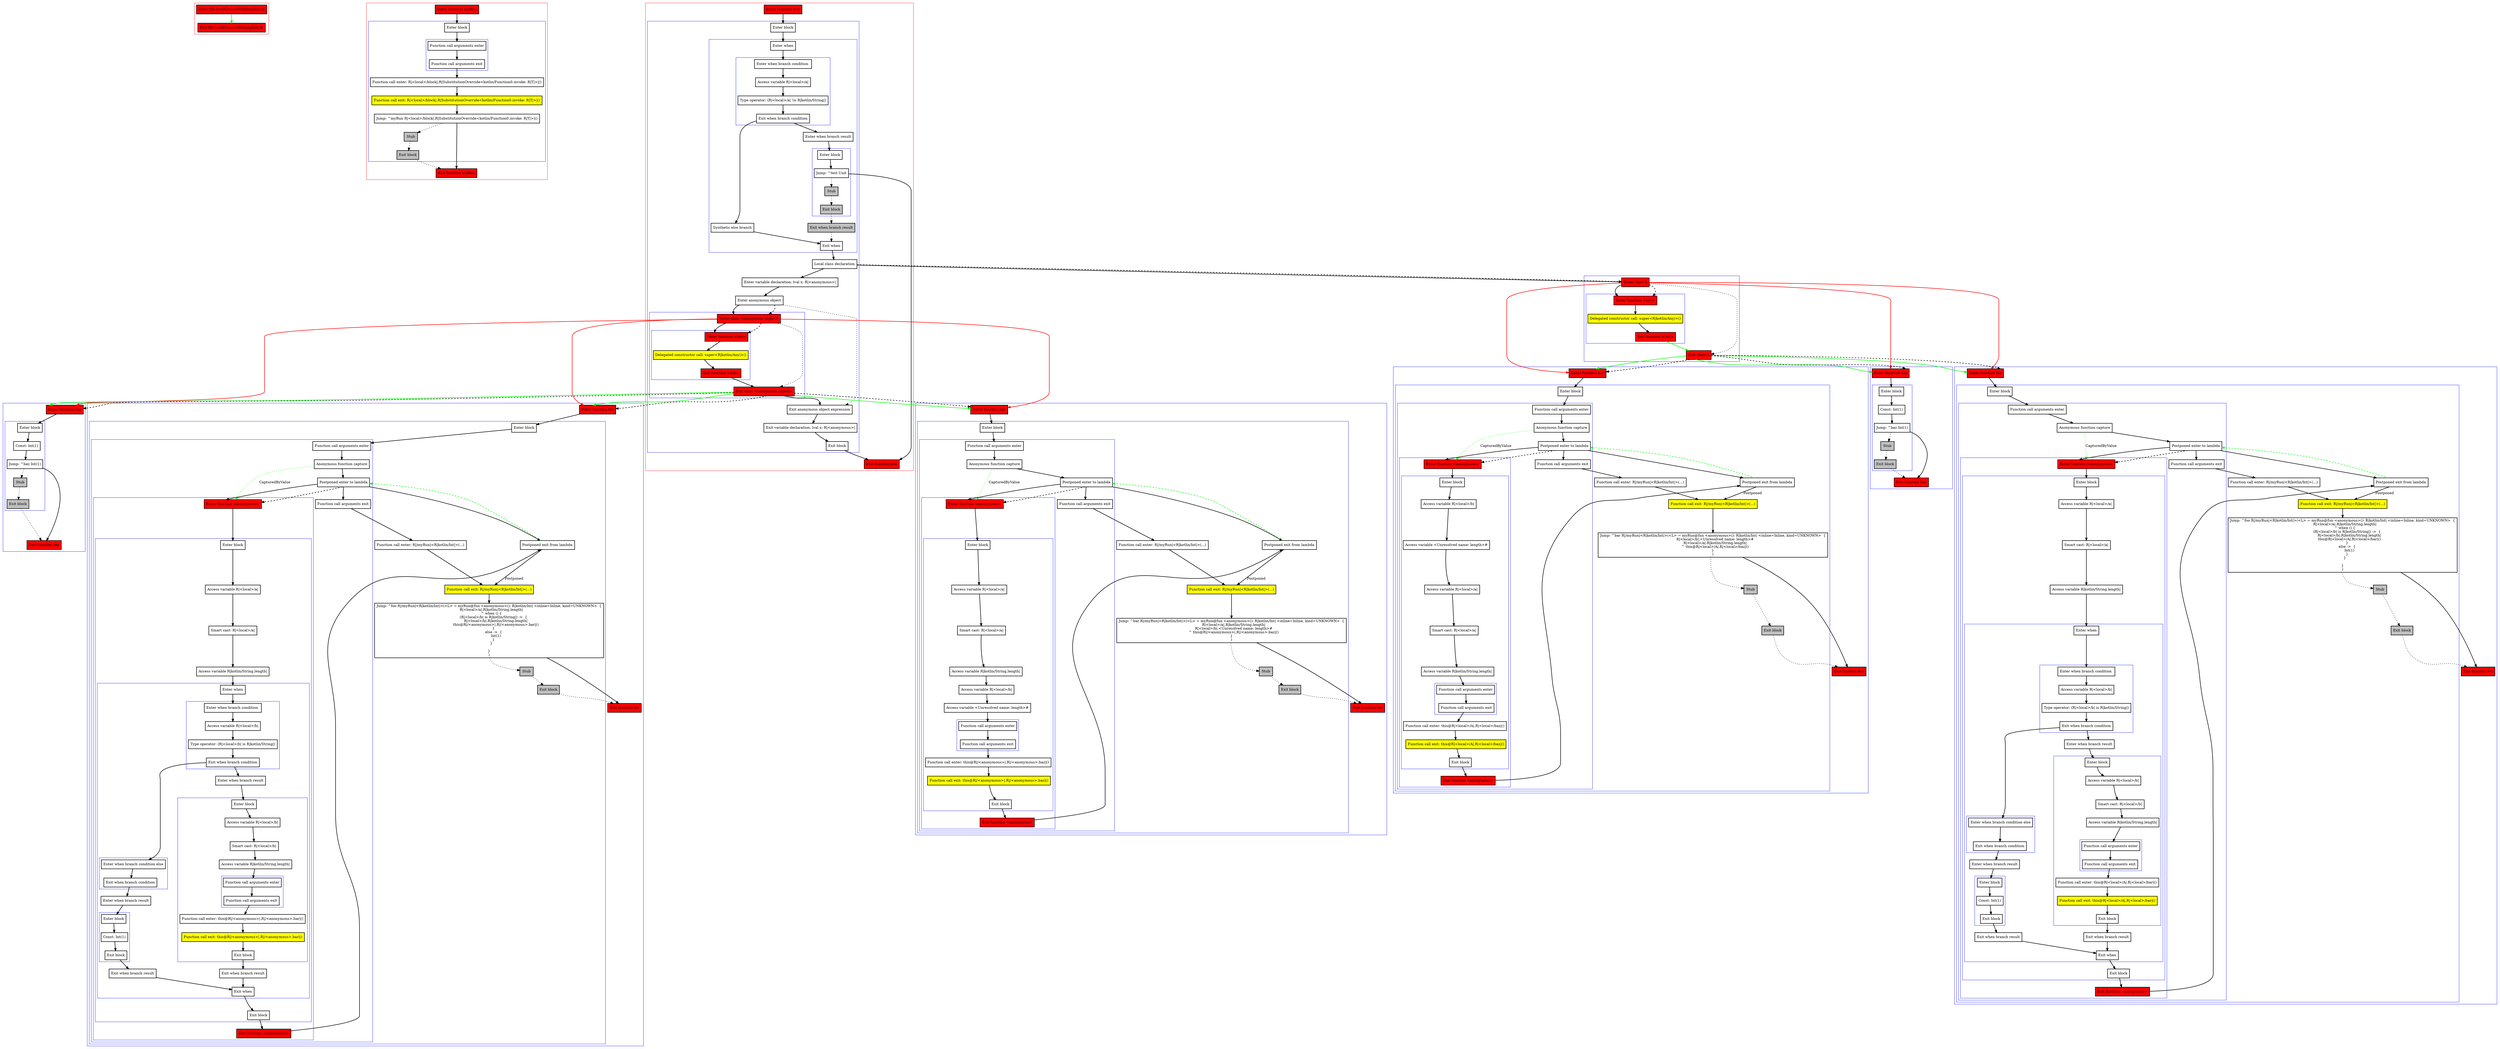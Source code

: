 digraph localClassesWithImplicit_kt {
    graph [nodesep=3]
    node [shape=box penwidth=2]
    edge [penwidth=2]

    subgraph cluster_0 {
        color=red
        0 [label="Enter file localClassesWithImplicit.kt" style="filled" fillcolor=red];
        1 [label="Exit file localClassesWithImplicit.kt" style="filled" fillcolor=red];
    }
    0 -> {1} [color=green];

    subgraph cluster_1 {
        color=red
        2 [label="Enter function myRun" style="filled" fillcolor=red];
        subgraph cluster_2 {
            color=blue
            3 [label="Enter block"];
            subgraph cluster_3 {
                color=blue
                4 [label="Function call arguments enter"];
                5 [label="Function call arguments exit"];
            }
            6 [label="Function call enter: R|<local>/block|.R|SubstitutionOverride<kotlin/Function0.invoke: R|T|>|()"];
            7 [label="Function call exit: R|<local>/block|.R|SubstitutionOverride<kotlin/Function0.invoke: R|T|>|()" style="filled" fillcolor=yellow];
            8 [label="Jump: ^myRun R|<local>/block|.R|SubstitutionOverride<kotlin/Function0.invoke: R|T|>|()"];
            9 [label="Stub" style="filled" fillcolor=gray];
            10 [label="Exit block" style="filled" fillcolor=gray];
        }
        11 [label="Exit function myRun" style="filled" fillcolor=red];
    }
    2 -> {3};
    3 -> {4};
    4 -> {5};
    5 -> {6};
    6 -> {7};
    7 -> {8};
    8 -> {11};
    8 -> {9} [style=dotted];
    9 -> {10} [style=dotted];
    10 -> {11} [style=dotted];

    subgraph cluster_4 {
        color=red
        12 [label="Enter function test" style="filled" fillcolor=red];
        subgraph cluster_5 {
            color=blue
            13 [label="Enter block"];
            subgraph cluster_6 {
                color=blue
                14 [label="Enter when"];
                subgraph cluster_7 {
                    color=blue
                    15 [label="Enter when branch condition "];
                    16 [label="Access variable R|<local>/a|"];
                    17 [label="Type operator: (R|<local>/a| !is R|kotlin/String|)"];
                    18 [label="Exit when branch condition"];
                }
                19 [label="Synthetic else branch"];
                20 [label="Enter when branch result"];
                subgraph cluster_8 {
                    color=blue
                    21 [label="Enter block"];
                    22 [label="Jump: ^test Unit"];
                    23 [label="Stub" style="filled" fillcolor=gray];
                    24 [label="Exit block" style="filled" fillcolor=gray];
                }
                25 [label="Exit when branch result" style="filled" fillcolor=gray];
                26 [label="Exit when"];
            }
            27 [label="Local class declaration"];
            28 [label="Enter variable declaration: lval x: R|<anonymous>|"];
            29 [label="Enter anonymous object"];
            subgraph cluster_9 {
                color=blue
                30 [label="Enter class <anonymous object>" style="filled" fillcolor=red];
                subgraph cluster_10 {
                    color=blue
                    31 [label="Enter function <init>" style="filled" fillcolor=red];
                    32 [label="Delegated constructor call: super<R|kotlin/Any|>()" style="filled" fillcolor=yellow];
                    33 [label="Exit function <init>" style="filled" fillcolor=red];
                }
                34 [label="Exit class <anonymous object>" style="filled" fillcolor=red];
            }
            35 [label="Exit anonymous object expression"];
            36 [label="Exit variable declaration: lval x: R|<anonymous>|"];
            37 [label="Exit block"];
        }
        38 [label="Exit function test" style="filled" fillcolor=red];
    }
    subgraph cluster_11 {
        color=blue
        39 [label="Enter function baz" style="filled" fillcolor=red];
        subgraph cluster_12 {
            color=blue
            40 [label="Enter block"];
            41 [label="Const: Int(1)"];
            42 [label="Jump: ^baz Int(1)"];
            43 [label="Stub" style="filled" fillcolor=gray];
            44 [label="Exit block" style="filled" fillcolor=gray];
        }
        45 [label="Exit function baz" style="filled" fillcolor=red];
    }
    subgraph cluster_13 {
        color=blue
        46 [label="Enter function bar" style="filled" fillcolor=red];
        subgraph cluster_14 {
            color=blue
            47 [label="Enter block"];
            subgraph cluster_15 {
                color=blue
                48 [label="Function call arguments enter"];
                49 [label="Anonymous function capture"];
                50 [label="Postponed enter to lambda"];
                subgraph cluster_16 {
                    color=blue
                    51 [label="Enter function <anonymous>" style="filled" fillcolor=red];
                    subgraph cluster_17 {
                        color=blue
                        52 [label="Enter block"];
                        53 [label="Access variable R|<local>/a|"];
                        54 [label="Smart cast: R|<local>/a|"];
                        55 [label="Access variable R|kotlin/String.length|"];
                        56 [label="Access variable R|<local>/b|"];
                        57 [label="Access variable <Unresolved name: length>#"];
                        subgraph cluster_18 {
                            color=blue
                            58 [label="Function call arguments enter"];
                            59 [label="Function call arguments exit"];
                        }
                        60 [label="Function call enter: this@R|/<anonymous>|.R|/<anonymous>.baz|()"];
                        61 [label="Function call exit: this@R|/<anonymous>|.R|/<anonymous>.baz|()" style="filled" fillcolor=yellow];
                        62 [label="Exit block"];
                    }
                    63 [label="Exit function <anonymous>" style="filled" fillcolor=red];
                }
                64 [label="Function call arguments exit"];
            }
            65 [label="Function call enter: R|/myRun|<R|kotlin/Int|>(...)"];
            66 [label="Postponed exit from lambda"];
            67 [label="Function call exit: R|/myRun|<R|kotlin/Int|>(...)" style="filled" fillcolor=yellow];
            68 [label="Jump: ^bar R|/myRun|<R|kotlin/Int|>(<L> = myRun@fun <anonymous>(): R|kotlin/Int| <inline=Inline, kind=UNKNOWN>  {
    R|<local>/a|.R|kotlin/String.length|
    R|<local>/b|.<Unresolved name: length>#
    ^ this@R|/<anonymous>|.R|/<anonymous>.baz|()
}
)"];
            69 [label="Stub" style="filled" fillcolor=gray];
            70 [label="Exit block" style="filled" fillcolor=gray];
        }
        71 [label="Exit function bar" style="filled" fillcolor=red];
    }
    subgraph cluster_19 {
        color=blue
        72 [label="Enter function foo" style="filled" fillcolor=red];
        subgraph cluster_20 {
            color=blue
            73 [label="Enter block"];
            subgraph cluster_21 {
                color=blue
                74 [label="Function call arguments enter"];
                75 [label="Anonymous function capture"];
                76 [label="Postponed enter to lambda"];
                subgraph cluster_22 {
                    color=blue
                    77 [label="Enter function <anonymous>" style="filled" fillcolor=red];
                    subgraph cluster_23 {
                        color=blue
                        78 [label="Enter block"];
                        79 [label="Access variable R|<local>/a|"];
                        80 [label="Smart cast: R|<local>/a|"];
                        81 [label="Access variable R|kotlin/String.length|"];
                        subgraph cluster_24 {
                            color=blue
                            82 [label="Enter when"];
                            subgraph cluster_25 {
                                color=blue
                                83 [label="Enter when branch condition "];
                                84 [label="Access variable R|<local>/b|"];
                                85 [label="Type operator: (R|<local>/b| is R|kotlin/String|)"];
                                86 [label="Exit when branch condition"];
                            }
                            subgraph cluster_26 {
                                color=blue
                                87 [label="Enter when branch condition else"];
                                88 [label="Exit when branch condition"];
                            }
                            89 [label="Enter when branch result"];
                            subgraph cluster_27 {
                                color=blue
                                90 [label="Enter block"];
                                91 [label="Const: Int(1)"];
                                92 [label="Exit block"];
                            }
                            93 [label="Exit when branch result"];
                            94 [label="Enter when branch result"];
                            subgraph cluster_28 {
                                color=blue
                                95 [label="Enter block"];
                                96 [label="Access variable R|<local>/b|"];
                                97 [label="Smart cast: R|<local>/b|"];
                                98 [label="Access variable R|kotlin/String.length|"];
                                subgraph cluster_29 {
                                    color=blue
                                    99 [label="Function call arguments enter"];
                                    100 [label="Function call arguments exit"];
                                }
                                101 [label="Function call enter: this@R|/<anonymous>|.R|/<anonymous>.bar|()"];
                                102 [label="Function call exit: this@R|/<anonymous>|.R|/<anonymous>.bar|()" style="filled" fillcolor=yellow];
                                103 [label="Exit block"];
                            }
                            104 [label="Exit when branch result"];
                            105 [label="Exit when"];
                        }
                        106 [label="Exit block"];
                    }
                    107 [label="Exit function <anonymous>" style="filled" fillcolor=red];
                }
                108 [label="Function call arguments exit"];
            }
            109 [label="Function call enter: R|/myRun|<R|kotlin/Int|>(...)"];
            110 [label="Postponed exit from lambda"];
            111 [label="Function call exit: R|/myRun|<R|kotlin/Int|>(...)" style="filled" fillcolor=yellow];
            112 [label="Jump: ^foo R|/myRun|<R|kotlin/Int|>(<L> = myRun@fun <anonymous>(): R|kotlin/Int| <inline=Inline, kind=UNKNOWN>  {
    R|<local>/a|.R|kotlin/String.length|
    ^ when () {
        (R|<local>/b| is R|kotlin/String|) ->  {
            R|<local>/b|.R|kotlin/String.length|
            this@R|/<anonymous>|.R|/<anonymous>.bar|()
        }
        else ->  {
            Int(1)
        }
    }

}
)"];
            113 [label="Stub" style="filled" fillcolor=gray];
            114 [label="Exit block" style="filled" fillcolor=gray];
        }
        115 [label="Exit function foo" style="filled" fillcolor=red];
    }
    subgraph cluster_30 {
        color=blue
        116 [label="Enter class A" style="filled" fillcolor=red];
        subgraph cluster_31 {
            color=blue
            117 [label="Enter function <init>" style="filled" fillcolor=red];
            118 [label="Delegated constructor call: super<R|kotlin/Any|>()" style="filled" fillcolor=yellow];
            119 [label="Exit function <init>" style="filled" fillcolor=red];
        }
        120 [label="Exit class A" style="filled" fillcolor=red];
    }
    subgraph cluster_32 {
        color=blue
        121 [label="Enter function baz" style="filled" fillcolor=red];
        subgraph cluster_33 {
            color=blue
            122 [label="Enter block"];
            123 [label="Const: Int(1)"];
            124 [label="Jump: ^baz Int(1)"];
            125 [label="Stub" style="filled" fillcolor=gray];
            126 [label="Exit block" style="filled" fillcolor=gray];
        }
        127 [label="Exit function baz" style="filled" fillcolor=red];
    }
    subgraph cluster_34 {
        color=blue
        128 [label="Enter function bar" style="filled" fillcolor=red];
        subgraph cluster_35 {
            color=blue
            129 [label="Enter block"];
            subgraph cluster_36 {
                color=blue
                130 [label="Function call arguments enter"];
                131 [label="Anonymous function capture"];
                132 [label="Postponed enter to lambda"];
                subgraph cluster_37 {
                    color=blue
                    133 [label="Enter function <anonymous>" style="filled" fillcolor=red];
                    subgraph cluster_38 {
                        color=blue
                        134 [label="Enter block"];
                        135 [label="Access variable R|<local>/b|"];
                        136 [label="Access variable <Unresolved name: length>#"];
                        137 [label="Access variable R|<local>/a|"];
                        138 [label="Smart cast: R|<local>/a|"];
                        139 [label="Access variable R|kotlin/String.length|"];
                        subgraph cluster_39 {
                            color=blue
                            140 [label="Function call arguments enter"];
                            141 [label="Function call arguments exit"];
                        }
                        142 [label="Function call enter: this@R|<local>/A|.R|<local>/baz|()"];
                        143 [label="Function call exit: this@R|<local>/A|.R|<local>/baz|()" style="filled" fillcolor=yellow];
                        144 [label="Exit block"];
                    }
                    145 [label="Exit function <anonymous>" style="filled" fillcolor=red];
                }
                146 [label="Function call arguments exit"];
            }
            147 [label="Function call enter: R|/myRun|<R|kotlin/Int|>(...)"];
            148 [label="Postponed exit from lambda"];
            149 [label="Function call exit: R|/myRun|<R|kotlin/Int|>(...)" style="filled" fillcolor=yellow];
            150 [label="Jump: ^bar R|/myRun|<R|kotlin/Int|>(<L> = myRun@fun <anonymous>(): R|kotlin/Int| <inline=Inline, kind=UNKNOWN>  {
    R|<local>/b|.<Unresolved name: length>#
    R|<local>/a|.R|kotlin/String.length|
    ^ this@R|<local>/A|.R|<local>/baz|()
}
)"];
            151 [label="Stub" style="filled" fillcolor=gray];
            152 [label="Exit block" style="filled" fillcolor=gray];
        }
        153 [label="Exit function bar" style="filled" fillcolor=red];
    }
    subgraph cluster_40 {
        color=blue
        154 [label="Enter function foo" style="filled" fillcolor=red];
        subgraph cluster_41 {
            color=blue
            155 [label="Enter block"];
            subgraph cluster_42 {
                color=blue
                156 [label="Function call arguments enter"];
                157 [label="Anonymous function capture"];
                158 [label="Postponed enter to lambda"];
                subgraph cluster_43 {
                    color=blue
                    159 [label="Enter function <anonymous>" style="filled" fillcolor=red];
                    subgraph cluster_44 {
                        color=blue
                        160 [label="Enter block"];
                        161 [label="Access variable R|<local>/a|"];
                        162 [label="Smart cast: R|<local>/a|"];
                        163 [label="Access variable R|kotlin/String.length|"];
                        subgraph cluster_45 {
                            color=blue
                            164 [label="Enter when"];
                            subgraph cluster_46 {
                                color=blue
                                165 [label="Enter when branch condition "];
                                166 [label="Access variable R|<local>/b|"];
                                167 [label="Type operator: (R|<local>/b| is R|kotlin/String|)"];
                                168 [label="Exit when branch condition"];
                            }
                            subgraph cluster_47 {
                                color=blue
                                169 [label="Enter when branch condition else"];
                                170 [label="Exit when branch condition"];
                            }
                            171 [label="Enter when branch result"];
                            subgraph cluster_48 {
                                color=blue
                                172 [label="Enter block"];
                                173 [label="Const: Int(1)"];
                                174 [label="Exit block"];
                            }
                            175 [label="Exit when branch result"];
                            176 [label="Enter when branch result"];
                            subgraph cluster_49 {
                                color=blue
                                177 [label="Enter block"];
                                178 [label="Access variable R|<local>/b|"];
                                179 [label="Smart cast: R|<local>/b|"];
                                180 [label="Access variable R|kotlin/String.length|"];
                                subgraph cluster_50 {
                                    color=blue
                                    181 [label="Function call arguments enter"];
                                    182 [label="Function call arguments exit"];
                                }
                                183 [label="Function call enter: this@R|<local>/A|.R|<local>/bar|()"];
                                184 [label="Function call exit: this@R|<local>/A|.R|<local>/bar|()" style="filled" fillcolor=yellow];
                                185 [label="Exit block"];
                            }
                            186 [label="Exit when branch result"];
                            187 [label="Exit when"];
                        }
                        188 [label="Exit block"];
                    }
                    189 [label="Exit function <anonymous>" style="filled" fillcolor=red];
                }
                190 [label="Function call arguments exit"];
            }
            191 [label="Function call enter: R|/myRun|<R|kotlin/Int|>(...)"];
            192 [label="Postponed exit from lambda"];
            193 [label="Function call exit: R|/myRun|<R|kotlin/Int|>(...)" style="filled" fillcolor=yellow];
            194 [label="Jump: ^foo R|/myRun|<R|kotlin/Int|>(<L> = myRun@fun <anonymous>(): R|kotlin/Int| <inline=Inline, kind=UNKNOWN>  {
    R|<local>/a|.R|kotlin/String.length|
    ^ when () {
        (R|<local>/b| is R|kotlin/String|) ->  {
            R|<local>/b|.R|kotlin/String.length|
            this@R|<local>/A|.R|<local>/bar|()
        }
        else ->  {
            Int(1)
        }
    }

}
)"];
            195 [label="Stub" style="filled" fillcolor=gray];
            196 [label="Exit block" style="filled" fillcolor=gray];
        }
        197 [label="Exit function foo" style="filled" fillcolor=red];
    }
    12 -> {13};
    13 -> {14};
    14 -> {15};
    15 -> {16};
    16 -> {17};
    17 -> {18};
    18 -> {19 20};
    19 -> {26};
    20 -> {21};
    21 -> {22};
    22 -> {38};
    22 -> {23} [style=dotted];
    23 -> {24} [style=dotted];
    24 -> {25} [style=dotted];
    25 -> {26} [style=dotted];
    26 -> {27};
    27 -> {28 116};
    27 -> {116} [style=dashed];
    28 -> {29};
    29 -> {30};
    29 -> {35} [style=dotted];
    29 -> {30} [style=dashed];
    30 -> {31};
    30 -> {39 46 72} [color=red];
    30 -> {34} [style=dotted];
    30 -> {31} [style=dashed];
    31 -> {32};
    32 -> {33};
    33 -> {34};
    34 -> {35};
    34 -> {39 46 72} [color=green];
    34 -> {39 46 72} [style=dashed];
    35 -> {36};
    36 -> {37};
    37 -> {38};
    39 -> {40};
    40 -> {41};
    41 -> {42};
    42 -> {45};
    42 -> {43} [style=dotted];
    43 -> {44} [style=dotted];
    44 -> {45} [style=dotted];
    46 -> {47};
    47 -> {48};
    48 -> {49};
    49 -> {50};
    49 -> {51} [color=green style=dotted label="CapturedByValue"];
    50 -> {51 64 66};
    50 -> {51} [style=dashed];
    51 -> {52};
    52 -> {53};
    53 -> {54};
    54 -> {55};
    55 -> {56};
    56 -> {57};
    57 -> {58};
    58 -> {59};
    59 -> {60};
    60 -> {61};
    61 -> {62};
    62 -> {63};
    63 -> {66};
    64 -> {65};
    65 -> {67};
    66 -> {50} [color=green style=dashed];
    66 -> {67} [label="Postponed"];
    67 -> {68};
    68 -> {71};
    68 -> {69} [style=dotted];
    69 -> {70} [style=dotted];
    70 -> {71} [style=dotted];
    72 -> {73};
    73 -> {74};
    74 -> {75};
    75 -> {76};
    75 -> {77} [color=green style=dotted label="CapturedByValue"];
    76 -> {77 108 110};
    76 -> {77} [style=dashed];
    77 -> {78};
    78 -> {79};
    79 -> {80};
    80 -> {81};
    81 -> {82};
    82 -> {83};
    83 -> {84};
    84 -> {85};
    85 -> {86};
    86 -> {87 94};
    87 -> {88};
    88 -> {89};
    89 -> {90};
    90 -> {91};
    91 -> {92};
    92 -> {93};
    93 -> {105};
    94 -> {95};
    95 -> {96};
    96 -> {97};
    97 -> {98};
    98 -> {99};
    99 -> {100};
    100 -> {101};
    101 -> {102};
    102 -> {103};
    103 -> {104};
    104 -> {105};
    105 -> {106};
    106 -> {107};
    107 -> {110};
    108 -> {109};
    109 -> {111};
    110 -> {76} [color=green style=dashed];
    110 -> {111} [label="Postponed"];
    111 -> {112};
    112 -> {115};
    112 -> {113} [style=dotted];
    113 -> {114} [style=dotted];
    114 -> {115} [style=dotted];
    116 -> {117};
    116 -> {121 128 154} [color=red];
    116 -> {120} [style=dotted];
    116 -> {117} [style=dashed];
    117 -> {118};
    118 -> {119};
    119 -> {120} [color=green];
    120 -> {121 128 154} [color=green];
    120 -> {121 128 154} [style=dashed];
    121 -> {122};
    122 -> {123};
    123 -> {124};
    124 -> {127};
    124 -> {125} [style=dotted];
    125 -> {126} [style=dotted];
    126 -> {127} [style=dotted];
    128 -> {129};
    129 -> {130};
    130 -> {131};
    131 -> {132};
    131 -> {133} [color=green style=dotted label="CapturedByValue"];
    132 -> {133 146 148};
    132 -> {133} [style=dashed];
    133 -> {134};
    134 -> {135};
    135 -> {136};
    136 -> {137};
    137 -> {138};
    138 -> {139};
    139 -> {140};
    140 -> {141};
    141 -> {142};
    142 -> {143};
    143 -> {144};
    144 -> {145};
    145 -> {148};
    146 -> {147};
    147 -> {149};
    148 -> {132} [color=green style=dashed];
    148 -> {149} [label="Postponed"];
    149 -> {150};
    150 -> {153};
    150 -> {151} [style=dotted];
    151 -> {152} [style=dotted];
    152 -> {153} [style=dotted];
    154 -> {155};
    155 -> {156};
    156 -> {157};
    157 -> {158};
    157 -> {159} [color=green style=dotted label="CapturedByValue"];
    158 -> {159 190 192};
    158 -> {159} [style=dashed];
    159 -> {160};
    160 -> {161};
    161 -> {162};
    162 -> {163};
    163 -> {164};
    164 -> {165};
    165 -> {166};
    166 -> {167};
    167 -> {168};
    168 -> {169 176};
    169 -> {170};
    170 -> {171};
    171 -> {172};
    172 -> {173};
    173 -> {174};
    174 -> {175};
    175 -> {187};
    176 -> {177};
    177 -> {178};
    178 -> {179};
    179 -> {180};
    180 -> {181};
    181 -> {182};
    182 -> {183};
    183 -> {184};
    184 -> {185};
    185 -> {186};
    186 -> {187};
    187 -> {188};
    188 -> {189};
    189 -> {192};
    190 -> {191};
    191 -> {193};
    192 -> {158} [color=green style=dashed];
    192 -> {193} [label="Postponed"];
    193 -> {194};
    194 -> {197};
    194 -> {195} [style=dotted];
    195 -> {196} [style=dotted];
    196 -> {197} [style=dotted];

}
